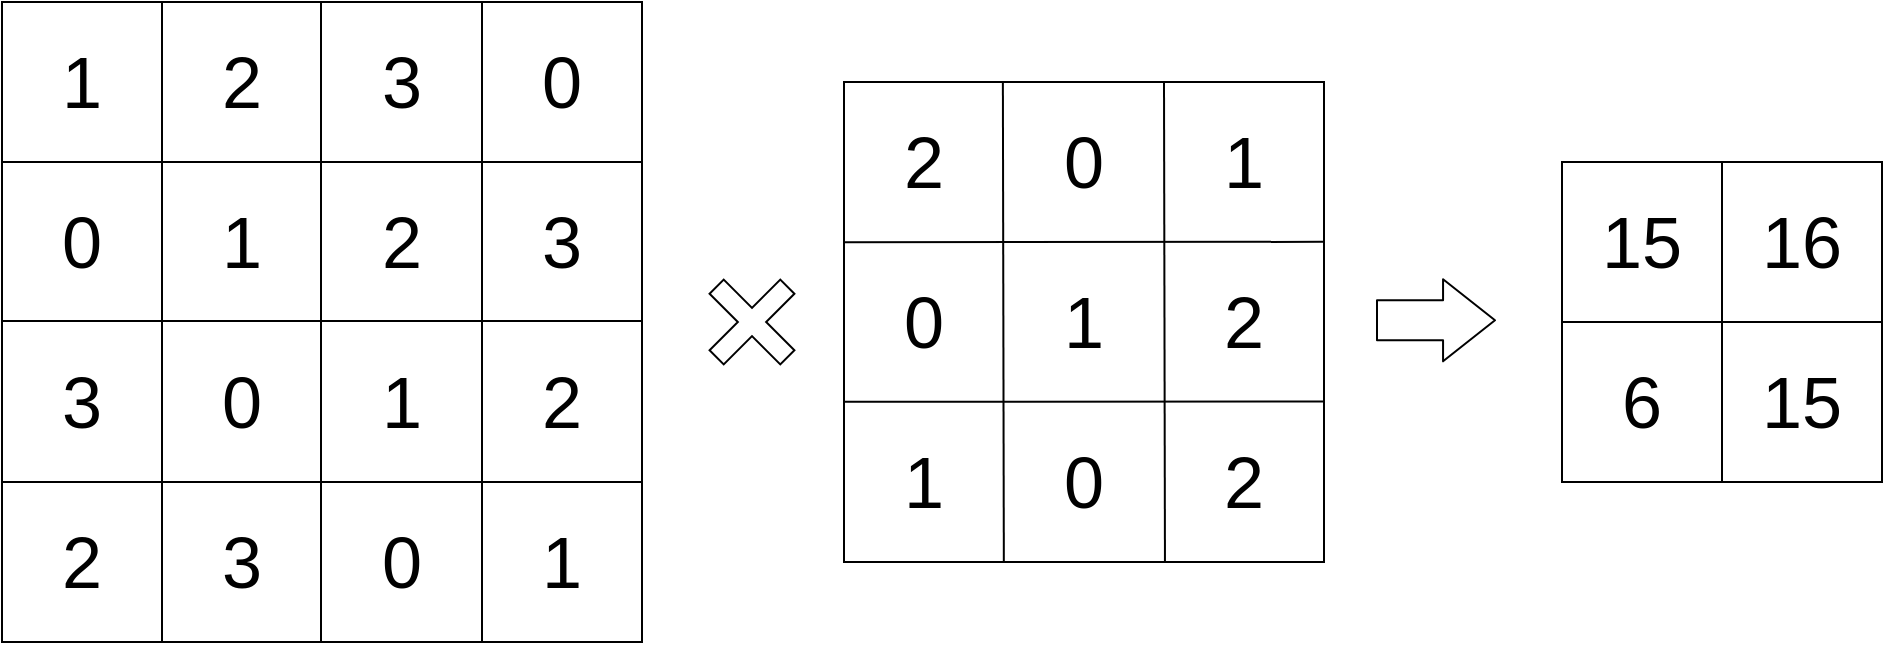 <mxfile>
    <diagram id="CSQ-8x2J6yaM5We3hBbn" name="ページ1">
        <mxGraphModel dx="1524" dy="1560" grid="1" gridSize="10" guides="1" tooltips="1" connect="1" arrows="1" fold="1" page="1" pageScale="1" pageWidth="827" pageHeight="1169" math="0" shadow="0">
            <root>
                <mxCell id="0"/>
                <mxCell id="1" parent="0"/>
                <mxCell id="3" value="" style="whiteSpace=wrap;html=1;aspect=fixed;fillColor=none;" vertex="1" parent="1">
                    <mxGeometry x="80" y="160" width="320" height="320" as="geometry"/>
                </mxCell>
                <mxCell id="4" value="" style="endArrow=none;html=1;entryX=1;entryY=0.25;entryDx=0;entryDy=0;" edge="1" parent="1" target="3">
                    <mxGeometry width="50" height="50" relative="1" as="geometry">
                        <mxPoint x="80" y="240" as="sourcePoint"/>
                        <mxPoint x="130" y="190" as="targetPoint"/>
                    </mxGeometry>
                </mxCell>
                <mxCell id="6" value="" style="endArrow=none;html=1;entryX=1;entryY=0.25;entryDx=0;entryDy=0;" edge="1" parent="1">
                    <mxGeometry width="50" height="50" relative="1" as="geometry">
                        <mxPoint x="80" y="319.5" as="sourcePoint"/>
                        <mxPoint x="400" y="319.5" as="targetPoint"/>
                    </mxGeometry>
                </mxCell>
                <mxCell id="7" value="" style="endArrow=none;html=1;entryX=1;entryY=0.25;entryDx=0;entryDy=0;" edge="1" parent="1">
                    <mxGeometry width="50" height="50" relative="1" as="geometry">
                        <mxPoint x="80" y="400" as="sourcePoint"/>
                        <mxPoint x="400" y="400" as="targetPoint"/>
                    </mxGeometry>
                </mxCell>
                <mxCell id="8" value="" style="endArrow=none;html=1;exitX=0.25;exitY=1;exitDx=0;exitDy=0;" edge="1" parent="1" source="3">
                    <mxGeometry width="50" height="50" relative="1" as="geometry">
                        <mxPoint x="110" y="210" as="sourcePoint"/>
                        <mxPoint x="160" y="160" as="targetPoint"/>
                    </mxGeometry>
                </mxCell>
                <mxCell id="9" value="" style="endArrow=none;html=1;exitX=0.25;exitY=1;exitDx=0;exitDy=0;" edge="1" parent="1">
                    <mxGeometry width="50" height="50" relative="1" as="geometry">
                        <mxPoint x="239.5" y="480" as="sourcePoint"/>
                        <mxPoint x="239.5" y="160" as="targetPoint"/>
                    </mxGeometry>
                </mxCell>
                <mxCell id="10" value="" style="endArrow=none;html=1;exitX=0.25;exitY=1;exitDx=0;exitDy=0;" edge="1" parent="1">
                    <mxGeometry width="50" height="50" relative="1" as="geometry">
                        <mxPoint x="320" y="480" as="sourcePoint"/>
                        <mxPoint x="320" y="160" as="targetPoint"/>
                    </mxGeometry>
                </mxCell>
                <mxCell id="11" value="&lt;font style=&quot;font-size: 36px;&quot;&gt;1&lt;/font&gt;" style="text;html=1;strokeColor=none;fillColor=none;align=center;verticalAlign=middle;whiteSpace=wrap;rounded=0;fontSize=36;" vertex="1" parent="1">
                    <mxGeometry x="100" y="190" width="40" height="20" as="geometry"/>
                </mxCell>
                <mxCell id="12" value="&lt;font style=&quot;font-size: 36px&quot;&gt;2&lt;/font&gt;" style="text;html=1;strokeColor=none;fillColor=none;align=center;verticalAlign=middle;whiteSpace=wrap;rounded=0;fontSize=36;" vertex="1" parent="1">
                    <mxGeometry x="180" y="190" width="40" height="20" as="geometry"/>
                </mxCell>
                <mxCell id="13" value="&lt;font style=&quot;font-size: 36px&quot;&gt;3&lt;/font&gt;" style="text;html=1;strokeColor=none;fillColor=none;align=center;verticalAlign=middle;whiteSpace=wrap;rounded=0;fontSize=36;" vertex="1" parent="1">
                    <mxGeometry x="260" y="190" width="40" height="20" as="geometry"/>
                </mxCell>
                <mxCell id="14" value="&lt;font style=&quot;font-size: 36px&quot;&gt;0&lt;/font&gt;" style="text;html=1;strokeColor=none;fillColor=none;align=center;verticalAlign=middle;whiteSpace=wrap;rounded=0;fontSize=36;" vertex="1" parent="1">
                    <mxGeometry x="340" y="190" width="40" height="20" as="geometry"/>
                </mxCell>
                <mxCell id="15" value="&lt;font style=&quot;font-size: 36px&quot;&gt;0&lt;/font&gt;" style="text;html=1;strokeColor=none;fillColor=none;align=center;verticalAlign=middle;whiteSpace=wrap;rounded=0;fontSize=36;" vertex="1" parent="1">
                    <mxGeometry x="100" y="270" width="40" height="20" as="geometry"/>
                </mxCell>
                <mxCell id="16" value="&lt;font style=&quot;font-size: 36px;&quot;&gt;1&lt;/font&gt;" style="text;html=1;strokeColor=none;fillColor=none;align=center;verticalAlign=middle;whiteSpace=wrap;rounded=0;fontSize=36;" vertex="1" parent="1">
                    <mxGeometry x="180" y="270" width="40" height="20" as="geometry"/>
                </mxCell>
                <mxCell id="17" value="&lt;font style=&quot;font-size: 36px&quot;&gt;2&lt;/font&gt;" style="text;html=1;strokeColor=none;fillColor=none;align=center;verticalAlign=middle;whiteSpace=wrap;rounded=0;fontSize=36;" vertex="1" parent="1">
                    <mxGeometry x="260" y="270" width="40" height="20" as="geometry"/>
                </mxCell>
                <mxCell id="18" value="&lt;font style=&quot;font-size: 36px&quot;&gt;3&lt;/font&gt;" style="text;html=1;strokeColor=none;fillColor=none;align=center;verticalAlign=middle;whiteSpace=wrap;rounded=0;fontSize=36;" vertex="1" parent="1">
                    <mxGeometry x="340" y="270" width="40" height="20" as="geometry"/>
                </mxCell>
                <mxCell id="19" value="&lt;font style=&quot;font-size: 36px&quot;&gt;3&lt;/font&gt;" style="text;html=1;strokeColor=none;fillColor=none;align=center;verticalAlign=middle;whiteSpace=wrap;rounded=0;fontSize=36;" vertex="1" parent="1">
                    <mxGeometry x="100" y="350" width="40" height="20" as="geometry"/>
                </mxCell>
                <mxCell id="20" value="&lt;font style=&quot;font-size: 36px&quot;&gt;0&lt;/font&gt;" style="text;html=1;strokeColor=none;fillColor=none;align=center;verticalAlign=middle;whiteSpace=wrap;rounded=0;fontSize=36;" vertex="1" parent="1">
                    <mxGeometry x="180" y="350" width="40" height="20" as="geometry"/>
                </mxCell>
                <mxCell id="21" value="&lt;font style=&quot;font-size: 36px;&quot;&gt;1&lt;/font&gt;" style="text;html=1;strokeColor=none;fillColor=none;align=center;verticalAlign=middle;whiteSpace=wrap;rounded=0;fontSize=36;" vertex="1" parent="1">
                    <mxGeometry x="260" y="350" width="40" height="20" as="geometry"/>
                </mxCell>
                <mxCell id="22" value="&lt;font style=&quot;font-size: 36px&quot;&gt;2&lt;/font&gt;" style="text;html=1;strokeColor=none;fillColor=none;align=center;verticalAlign=middle;whiteSpace=wrap;rounded=0;fontSize=36;" vertex="1" parent="1">
                    <mxGeometry x="340" y="350" width="40" height="20" as="geometry"/>
                </mxCell>
                <mxCell id="23" value="&lt;font style=&quot;font-size: 36px&quot;&gt;2&lt;/font&gt;" style="text;html=1;strokeColor=none;fillColor=none;align=center;verticalAlign=middle;whiteSpace=wrap;rounded=0;fontSize=36;" vertex="1" parent="1">
                    <mxGeometry x="100" y="430" width="40" height="20" as="geometry"/>
                </mxCell>
                <mxCell id="24" value="&lt;font style=&quot;font-size: 36px&quot;&gt;3&lt;/font&gt;" style="text;html=1;strokeColor=none;fillColor=none;align=center;verticalAlign=middle;whiteSpace=wrap;rounded=0;fontSize=36;" vertex="1" parent="1">
                    <mxGeometry x="180" y="430" width="40" height="20" as="geometry"/>
                </mxCell>
                <mxCell id="25" value="&lt;font style=&quot;font-size: 36px&quot;&gt;0&lt;/font&gt;" style="text;html=1;strokeColor=none;fillColor=none;align=center;verticalAlign=middle;whiteSpace=wrap;rounded=0;fontSize=36;" vertex="1" parent="1">
                    <mxGeometry x="260" y="430" width="40" height="20" as="geometry"/>
                </mxCell>
                <mxCell id="26" value="&lt;font style=&quot;font-size: 36px;&quot;&gt;1&lt;/font&gt;" style="text;html=1;strokeColor=none;fillColor=none;align=center;verticalAlign=middle;whiteSpace=wrap;rounded=0;fontSize=36;" vertex="1" parent="1">
                    <mxGeometry x="340" y="430" width="40" height="20" as="geometry"/>
                </mxCell>
                <mxCell id="27" value="" style="rounded=0;whiteSpace=wrap;html=1;fontSize=36;fillColor=none;" vertex="1" parent="1">
                    <mxGeometry x="501" y="200" width="240" height="240" as="geometry"/>
                </mxCell>
                <mxCell id="28" value="" style="endArrow=none;html=1;fontSize=36;" edge="1" parent="1" target="27">
                    <mxGeometry width="50" height="50" relative="1" as="geometry">
                        <mxPoint x="501" y="240" as="sourcePoint"/>
                        <mxPoint x="551" y="190" as="targetPoint"/>
                    </mxGeometry>
                </mxCell>
                <mxCell id="29" value="" style="endArrow=none;html=1;fontSize=36;exitX=0.999;exitY=0.333;exitDx=0;exitDy=0;exitPerimeter=0;" edge="1" parent="1" source="27">
                    <mxGeometry width="50" height="50" relative="1" as="geometry">
                        <mxPoint x="721" y="280" as="sourcePoint"/>
                        <mxPoint x="501" y="280.08" as="targetPoint"/>
                    </mxGeometry>
                </mxCell>
                <mxCell id="30" value="" style="endArrow=none;html=1;fontSize=36;exitX=0.999;exitY=0.333;exitDx=0;exitDy=0;exitPerimeter=0;" edge="1" parent="1">
                    <mxGeometry width="50" height="50" relative="1" as="geometry">
                        <mxPoint x="740.76" y="359.76" as="sourcePoint"/>
                        <mxPoint x="501" y="359.92" as="targetPoint"/>
                    </mxGeometry>
                </mxCell>
                <mxCell id="31" value="" style="endArrow=none;html=1;fontSize=36;entryX=0.331;entryY=0;entryDx=0;entryDy=0;entryPerimeter=0;exitX=0.333;exitY=0.998;exitDx=0;exitDy=0;exitPerimeter=0;" edge="1" parent="1" source="27" target="27">
                    <mxGeometry width="50" height="50" relative="1" as="geometry">
                        <mxPoint x="580" y="430" as="sourcePoint"/>
                        <mxPoint x="641" y="340" as="targetPoint"/>
                    </mxGeometry>
                </mxCell>
                <mxCell id="32" value="" style="endArrow=none;html=1;fontSize=36;entryX=0.331;entryY=0;entryDx=0;entryDy=0;entryPerimeter=0;exitX=0.333;exitY=0.998;exitDx=0;exitDy=0;exitPerimeter=0;" edge="1" parent="1">
                    <mxGeometry width="50" height="50" relative="1" as="geometry">
                        <mxPoint x="661.48" y="439.52" as="sourcePoint"/>
                        <mxPoint x="661" y="200" as="targetPoint"/>
                    </mxGeometry>
                </mxCell>
                <mxCell id="34" value="2" style="text;html=1;strokeColor=none;fillColor=none;align=center;verticalAlign=middle;whiteSpace=wrap;rounded=0;fontSize=36;" vertex="1" parent="1">
                    <mxGeometry x="521" y="230" width="40" height="20" as="geometry"/>
                </mxCell>
                <mxCell id="35" value="&lt;font style=&quot;font-size: 36px&quot;&gt;0&lt;/font&gt;" style="text;html=1;strokeColor=none;fillColor=none;align=center;verticalAlign=middle;whiteSpace=wrap;rounded=0;fontSize=36;" vertex="1" parent="1">
                    <mxGeometry x="601" y="230" width="40" height="20" as="geometry"/>
                </mxCell>
                <mxCell id="36" value="1" style="text;html=1;strokeColor=none;fillColor=none;align=center;verticalAlign=middle;whiteSpace=wrap;rounded=0;fontSize=36;" vertex="1" parent="1">
                    <mxGeometry x="681" y="230" width="40" height="20" as="geometry"/>
                </mxCell>
                <mxCell id="38" value="" style="endArrow=none;html=1;fontSize=36;" edge="1" parent="1">
                    <mxGeometry width="50" height="50" relative="1" as="geometry">
                        <mxPoint x="501" y="320" as="sourcePoint"/>
                        <mxPoint x="501" y="320" as="targetPoint"/>
                    </mxGeometry>
                </mxCell>
                <mxCell id="39" value="&lt;font style=&quot;font-size: 36px&quot;&gt;0&lt;/font&gt;" style="text;html=1;strokeColor=none;fillColor=none;align=center;verticalAlign=middle;whiteSpace=wrap;rounded=0;fontSize=36;" vertex="1" parent="1">
                    <mxGeometry x="521" y="310" width="40" height="20" as="geometry"/>
                </mxCell>
                <mxCell id="40" value="&lt;font style=&quot;font-size: 36px&quot;&gt;1&lt;/font&gt;" style="text;html=1;strokeColor=none;fillColor=none;align=center;verticalAlign=middle;whiteSpace=wrap;rounded=0;fontSize=36;" vertex="1" parent="1">
                    <mxGeometry x="601" y="310" width="40" height="20" as="geometry"/>
                </mxCell>
                <mxCell id="41" value="&lt;font style=&quot;font-size: 36px&quot;&gt;2&lt;/font&gt;" style="text;html=1;strokeColor=none;fillColor=none;align=center;verticalAlign=middle;whiteSpace=wrap;rounded=0;fontSize=36;" vertex="1" parent="1">
                    <mxGeometry x="681" y="310" width="40" height="20" as="geometry"/>
                </mxCell>
                <mxCell id="42" value="" style="endArrow=none;html=1;fontSize=36;" edge="1" parent="1">
                    <mxGeometry width="50" height="50" relative="1" as="geometry">
                        <mxPoint x="501" y="400" as="sourcePoint"/>
                        <mxPoint x="501" y="400" as="targetPoint"/>
                    </mxGeometry>
                </mxCell>
                <mxCell id="43" value="&lt;font style=&quot;font-size: 36px;&quot;&gt;1&lt;/font&gt;" style="text;html=1;strokeColor=none;fillColor=none;align=center;verticalAlign=middle;whiteSpace=wrap;rounded=0;fontSize=36;" vertex="1" parent="1">
                    <mxGeometry x="521" y="390" width="40" height="20" as="geometry"/>
                </mxCell>
                <mxCell id="44" value="&lt;font style=&quot;font-size: 36px&quot;&gt;0&lt;/font&gt;" style="text;html=1;strokeColor=none;fillColor=none;align=center;verticalAlign=middle;whiteSpace=wrap;rounded=0;fontSize=36;" vertex="1" parent="1">
                    <mxGeometry x="601" y="390" width="40" height="20" as="geometry"/>
                </mxCell>
                <mxCell id="45" value="&lt;font style=&quot;font-size: 36px&quot;&gt;2&lt;/font&gt;" style="text;html=1;strokeColor=none;fillColor=none;align=center;verticalAlign=middle;whiteSpace=wrap;rounded=0;fontSize=36;" vertex="1" parent="1">
                    <mxGeometry x="681" y="390" width="40" height="20" as="geometry"/>
                </mxCell>
                <mxCell id="47" value="" style="shape=flexArrow;endArrow=classic;html=1;fontSize=36;width=20;endSize=8.324;" edge="1" parent="1">
                    <mxGeometry width="50" height="50" relative="1" as="geometry">
                        <mxPoint x="767" y="319.17" as="sourcePoint"/>
                        <mxPoint x="827" y="319.17" as="targetPoint"/>
                    </mxGeometry>
                </mxCell>
                <mxCell id="48" value="" style="shape=cross;whiteSpace=wrap;html=1;fontSize=36;fillColor=none;rotation=135;" vertex="1" parent="1">
                    <mxGeometry x="430" y="295" width="50" height="50" as="geometry"/>
                </mxCell>
                <mxCell id="50" value="" style="rounded=0;whiteSpace=wrap;html=1;fontSize=36;fillColor=none;" vertex="1" parent="1">
                    <mxGeometry x="860" y="240" width="160" height="160" as="geometry"/>
                </mxCell>
                <mxCell id="51" value="" style="endArrow=none;html=1;fontSize=36;entryX=1;entryY=0.5;entryDx=0;entryDy=0;" edge="1" parent="1" target="50">
                    <mxGeometry width="50" height="50" relative="1" as="geometry">
                        <mxPoint x="860" y="320" as="sourcePoint"/>
                        <mxPoint x="910" y="270" as="targetPoint"/>
                    </mxGeometry>
                </mxCell>
                <mxCell id="52" value="" style="endArrow=none;html=1;fontSize=36;entryX=0.5;entryY=0;entryDx=0;entryDy=0;exitX=0.5;exitY=1;exitDx=0;exitDy=0;" edge="1" parent="1" source="50" target="50">
                    <mxGeometry width="50" height="50" relative="1" as="geometry">
                        <mxPoint x="890" y="350" as="sourcePoint"/>
                        <mxPoint x="940" y="300" as="targetPoint"/>
                    </mxGeometry>
                </mxCell>
                <mxCell id="53" value="15" style="text;html=1;strokeColor=none;fillColor=none;align=center;verticalAlign=middle;whiteSpace=wrap;rounded=0;fontSize=36;" vertex="1" parent="1">
                    <mxGeometry x="880" y="270" width="40" height="20" as="geometry"/>
                </mxCell>
                <mxCell id="54" value="16" style="text;html=1;strokeColor=none;fillColor=none;align=center;verticalAlign=middle;whiteSpace=wrap;rounded=0;fontSize=36;" vertex="1" parent="1">
                    <mxGeometry x="960" y="270" width="40" height="20" as="geometry"/>
                </mxCell>
                <mxCell id="55" value="6" style="text;html=1;strokeColor=none;fillColor=none;align=center;verticalAlign=middle;whiteSpace=wrap;rounded=0;fontSize=36;" vertex="1" parent="1">
                    <mxGeometry x="880" y="350" width="40" height="20" as="geometry"/>
                </mxCell>
                <mxCell id="56" value="15" style="text;html=1;strokeColor=none;fillColor=none;align=center;verticalAlign=middle;whiteSpace=wrap;rounded=0;fontSize=36;" vertex="1" parent="1">
                    <mxGeometry x="960" y="350" width="40" height="20" as="geometry"/>
                </mxCell>
            </root>
        </mxGraphModel>
    </diagram>
</mxfile>
